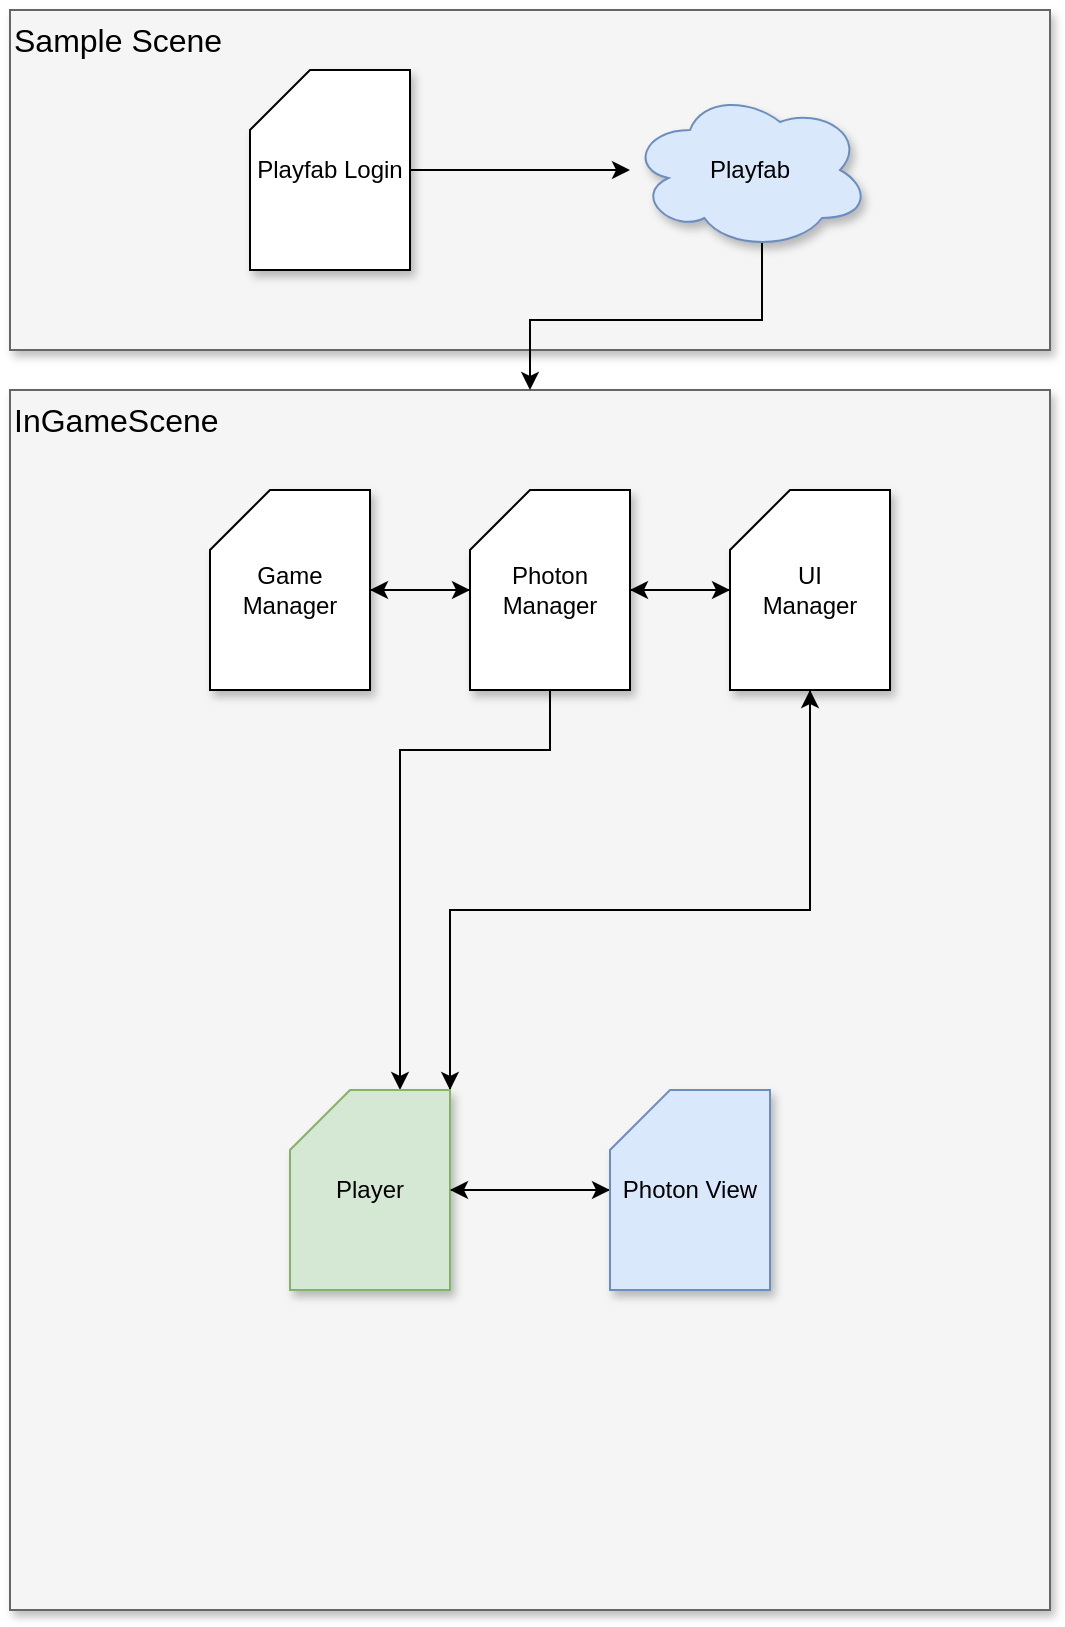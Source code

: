 <mxfile version="13.7.5" type="device"><diagram id="4NC9393BX-T0nHY1qteC" name="Page-1"><mxGraphModel dx="541" dy="827" grid="1" gridSize="10" guides="1" tooltips="1" connect="1" arrows="1" fold="1" page="1" pageScale="1" pageWidth="850" pageHeight="1100" math="0" shadow="0"><root><mxCell id="0"/><mxCell id="1" parent="0"/><mxCell id="ENsGWzcSaBkR6a5UIS2R-24" value="" style="rounded=0;whiteSpace=wrap;html=1;shadow=1;fillColor=#f5f5f5;strokeColor=#666666;fontColor=#333333;" vertex="1" parent="1"><mxGeometry x="150" y="240" width="520" height="610" as="geometry"/></mxCell><mxCell id="ENsGWzcSaBkR6a5UIS2R-18" value="" style="rounded=0;whiteSpace=wrap;html=1;shadow=1;fillColor=#f5f5f5;strokeColor=#666666;fontColor=#333333;" vertex="1" parent="1"><mxGeometry x="150" y="50" width="520" height="170" as="geometry"/></mxCell><mxCell id="ENsGWzcSaBkR6a5UIS2R-15" style="edgeStyle=orthogonalEdgeStyle;rounded=0;orthogonalLoop=1;jettySize=auto;html=1;exitX=1;exitY=0.5;exitDx=0;exitDy=0;exitPerimeter=0;" edge="1" parent="1" source="ENsGWzcSaBkR6a5UIS2R-17" target="ENsGWzcSaBkR6a5UIS2R-14"><mxGeometry relative="1" as="geometry"><mxPoint x="360" y="130" as="sourcePoint"/></mxGeometry></mxCell><mxCell id="ENsGWzcSaBkR6a5UIS2R-30" style="edgeStyle=orthogonalEdgeStyle;rounded=0;orthogonalLoop=1;jettySize=auto;html=1;exitX=0.55;exitY=0.95;exitDx=0;exitDy=0;exitPerimeter=0;entryX=0.5;entryY=0;entryDx=0;entryDy=0;" edge="1" parent="1" source="ENsGWzcSaBkR6a5UIS2R-14" target="ENsGWzcSaBkR6a5UIS2R-24"><mxGeometry relative="1" as="geometry"/></mxCell><mxCell id="ENsGWzcSaBkR6a5UIS2R-14" value="Playfab" style="ellipse;shape=cloud;whiteSpace=wrap;html=1;shadow=1;fillColor=#dae8fc;strokeColor=#6c8ebf;" vertex="1" parent="1"><mxGeometry x="460" y="90" width="120" height="80" as="geometry"/></mxCell><mxCell id="ENsGWzcSaBkR6a5UIS2R-17" value="Playfab Login" style="shape=card;whiteSpace=wrap;html=1;shadow=1;" vertex="1" parent="1"><mxGeometry x="270" y="80" width="80" height="100" as="geometry"/></mxCell><mxCell id="ENsGWzcSaBkR6a5UIS2R-19" value="&lt;font style=&quot;font-size: 16px&quot;&gt;Sample Scene&lt;/font&gt;" style="text;html=1;strokeColor=none;fillColor=none;align=left;verticalAlign=middle;whiteSpace=wrap;rounded=0;shadow=1;" vertex="1" parent="1"><mxGeometry x="150" y="50" width="120" height="30" as="geometry"/></mxCell><mxCell id="ENsGWzcSaBkR6a5UIS2R-25" value="&lt;font style=&quot;font-size: 16px&quot;&gt;InGameScene&lt;/font&gt;" style="text;html=1;strokeColor=none;fillColor=none;align=left;verticalAlign=middle;whiteSpace=wrap;rounded=0;shadow=1;" vertex="1" parent="1"><mxGeometry x="150" y="240" width="120" height="30" as="geometry"/></mxCell><mxCell id="ENsGWzcSaBkR6a5UIS2R-42" style="edgeStyle=orthogonalEdgeStyle;rounded=0;orthogonalLoop=1;jettySize=auto;html=1;" edge="1" parent="1" source="ENsGWzcSaBkR6a5UIS2R-26" target="ENsGWzcSaBkR6a5UIS2R-28"><mxGeometry relative="1" as="geometry"/></mxCell><mxCell id="ENsGWzcSaBkR6a5UIS2R-26" value="Game Manager" style="shape=card;whiteSpace=wrap;html=1;shadow=1;" vertex="1" parent="1"><mxGeometry x="250" y="290" width="80" height="100" as="geometry"/></mxCell><mxCell id="ENsGWzcSaBkR6a5UIS2R-41" style="edgeStyle=orthogonalEdgeStyle;rounded=0;orthogonalLoop=1;jettySize=auto;html=1;exitX=0;exitY=0;exitDx=0;exitDy=65;exitPerimeter=0;entryX=1;entryY=0.5;entryDx=0;entryDy=0;entryPerimeter=0;" edge="1" parent="1" source="ENsGWzcSaBkR6a5UIS2R-28" target="ENsGWzcSaBkR6a5UIS2R-26"><mxGeometry relative="1" as="geometry"><Array as="points"><mxPoint x="380" y="340"/></Array></mxGeometry></mxCell><mxCell id="ENsGWzcSaBkR6a5UIS2R-43" style="edgeStyle=orthogonalEdgeStyle;rounded=0;orthogonalLoop=1;jettySize=auto;html=1;" edge="1" parent="1" source="ENsGWzcSaBkR6a5UIS2R-28" target="ENsGWzcSaBkR6a5UIS2R-29"><mxGeometry relative="1" as="geometry"/></mxCell><mxCell id="ENsGWzcSaBkR6a5UIS2R-44" style="edgeStyle=orthogonalEdgeStyle;rounded=0;orthogonalLoop=1;jettySize=auto;html=1;entryX=0;entryY=0;entryDx=55;entryDy=0;entryPerimeter=0;" edge="1" parent="1" source="ENsGWzcSaBkR6a5UIS2R-28" target="ENsGWzcSaBkR6a5UIS2R-31"><mxGeometry relative="1" as="geometry"><Array as="points"><mxPoint x="420" y="420"/><mxPoint x="345" y="420"/></Array></mxGeometry></mxCell><mxCell id="ENsGWzcSaBkR6a5UIS2R-28" value="Photon&lt;br&gt;Manager" style="shape=card;whiteSpace=wrap;html=1;shadow=1;" vertex="1" parent="1"><mxGeometry x="380" y="290" width="80" height="100" as="geometry"/></mxCell><mxCell id="ENsGWzcSaBkR6a5UIS2R-34" style="edgeStyle=orthogonalEdgeStyle;rounded=0;orthogonalLoop=1;jettySize=auto;html=1;exitX=0;exitY=0;exitDx=0;exitDy=65;exitPerimeter=0;" edge="1" parent="1" source="ENsGWzcSaBkR6a5UIS2R-29" target="ENsGWzcSaBkR6a5UIS2R-28"><mxGeometry relative="1" as="geometry"><Array as="points"><mxPoint x="510" y="340"/></Array></mxGeometry></mxCell><mxCell id="ENsGWzcSaBkR6a5UIS2R-51" style="edgeStyle=orthogonalEdgeStyle;rounded=0;orthogonalLoop=1;jettySize=auto;html=1;entryX=1;entryY=0;entryDx=0;entryDy=0;entryPerimeter=0;" edge="1" parent="1" source="ENsGWzcSaBkR6a5UIS2R-29" target="ENsGWzcSaBkR6a5UIS2R-31"><mxGeometry relative="1" as="geometry"><Array as="points"><mxPoint x="550" y="500"/><mxPoint x="370" y="500"/></Array></mxGeometry></mxCell><mxCell id="ENsGWzcSaBkR6a5UIS2R-29" value="UI&lt;br&gt;Manager" style="shape=card;whiteSpace=wrap;html=1;shadow=1;" vertex="1" parent="1"><mxGeometry x="510" y="290" width="80" height="100" as="geometry"/></mxCell><mxCell id="ENsGWzcSaBkR6a5UIS2R-49" style="edgeStyle=orthogonalEdgeStyle;rounded=0;orthogonalLoop=1;jettySize=auto;html=1;" edge="1" parent="1" source="ENsGWzcSaBkR6a5UIS2R-31" target="ENsGWzcSaBkR6a5UIS2R-45"><mxGeometry relative="1" as="geometry"/></mxCell><mxCell id="ENsGWzcSaBkR6a5UIS2R-52" style="edgeStyle=orthogonalEdgeStyle;rounded=0;orthogonalLoop=1;jettySize=auto;html=1;entryX=0.5;entryY=1;entryDx=0;entryDy=0;entryPerimeter=0;" edge="1" parent="1" source="ENsGWzcSaBkR6a5UIS2R-31" target="ENsGWzcSaBkR6a5UIS2R-29"><mxGeometry relative="1" as="geometry"><Array as="points"><mxPoint x="370" y="500"/><mxPoint x="550" y="500"/></Array></mxGeometry></mxCell><mxCell id="ENsGWzcSaBkR6a5UIS2R-31" value="Player" style="shape=card;whiteSpace=wrap;html=1;shadow=1;fillColor=#d5e8d4;strokeColor=#82b366;" vertex="1" parent="1"><mxGeometry x="290" y="590" width="80" height="100" as="geometry"/></mxCell><mxCell id="ENsGWzcSaBkR6a5UIS2R-48" style="edgeStyle=orthogonalEdgeStyle;rounded=0;orthogonalLoop=1;jettySize=auto;html=1;" edge="1" parent="1" source="ENsGWzcSaBkR6a5UIS2R-45" target="ENsGWzcSaBkR6a5UIS2R-31"><mxGeometry relative="1" as="geometry"/></mxCell><mxCell id="ENsGWzcSaBkR6a5UIS2R-45" value="Photon View" style="shape=card;whiteSpace=wrap;html=1;shadow=1;fillColor=#dae8fc;strokeColor=#6c8ebf;" vertex="1" parent="1"><mxGeometry x="450" y="590" width="80" height="100" as="geometry"/></mxCell></root></mxGraphModel></diagram></mxfile>
